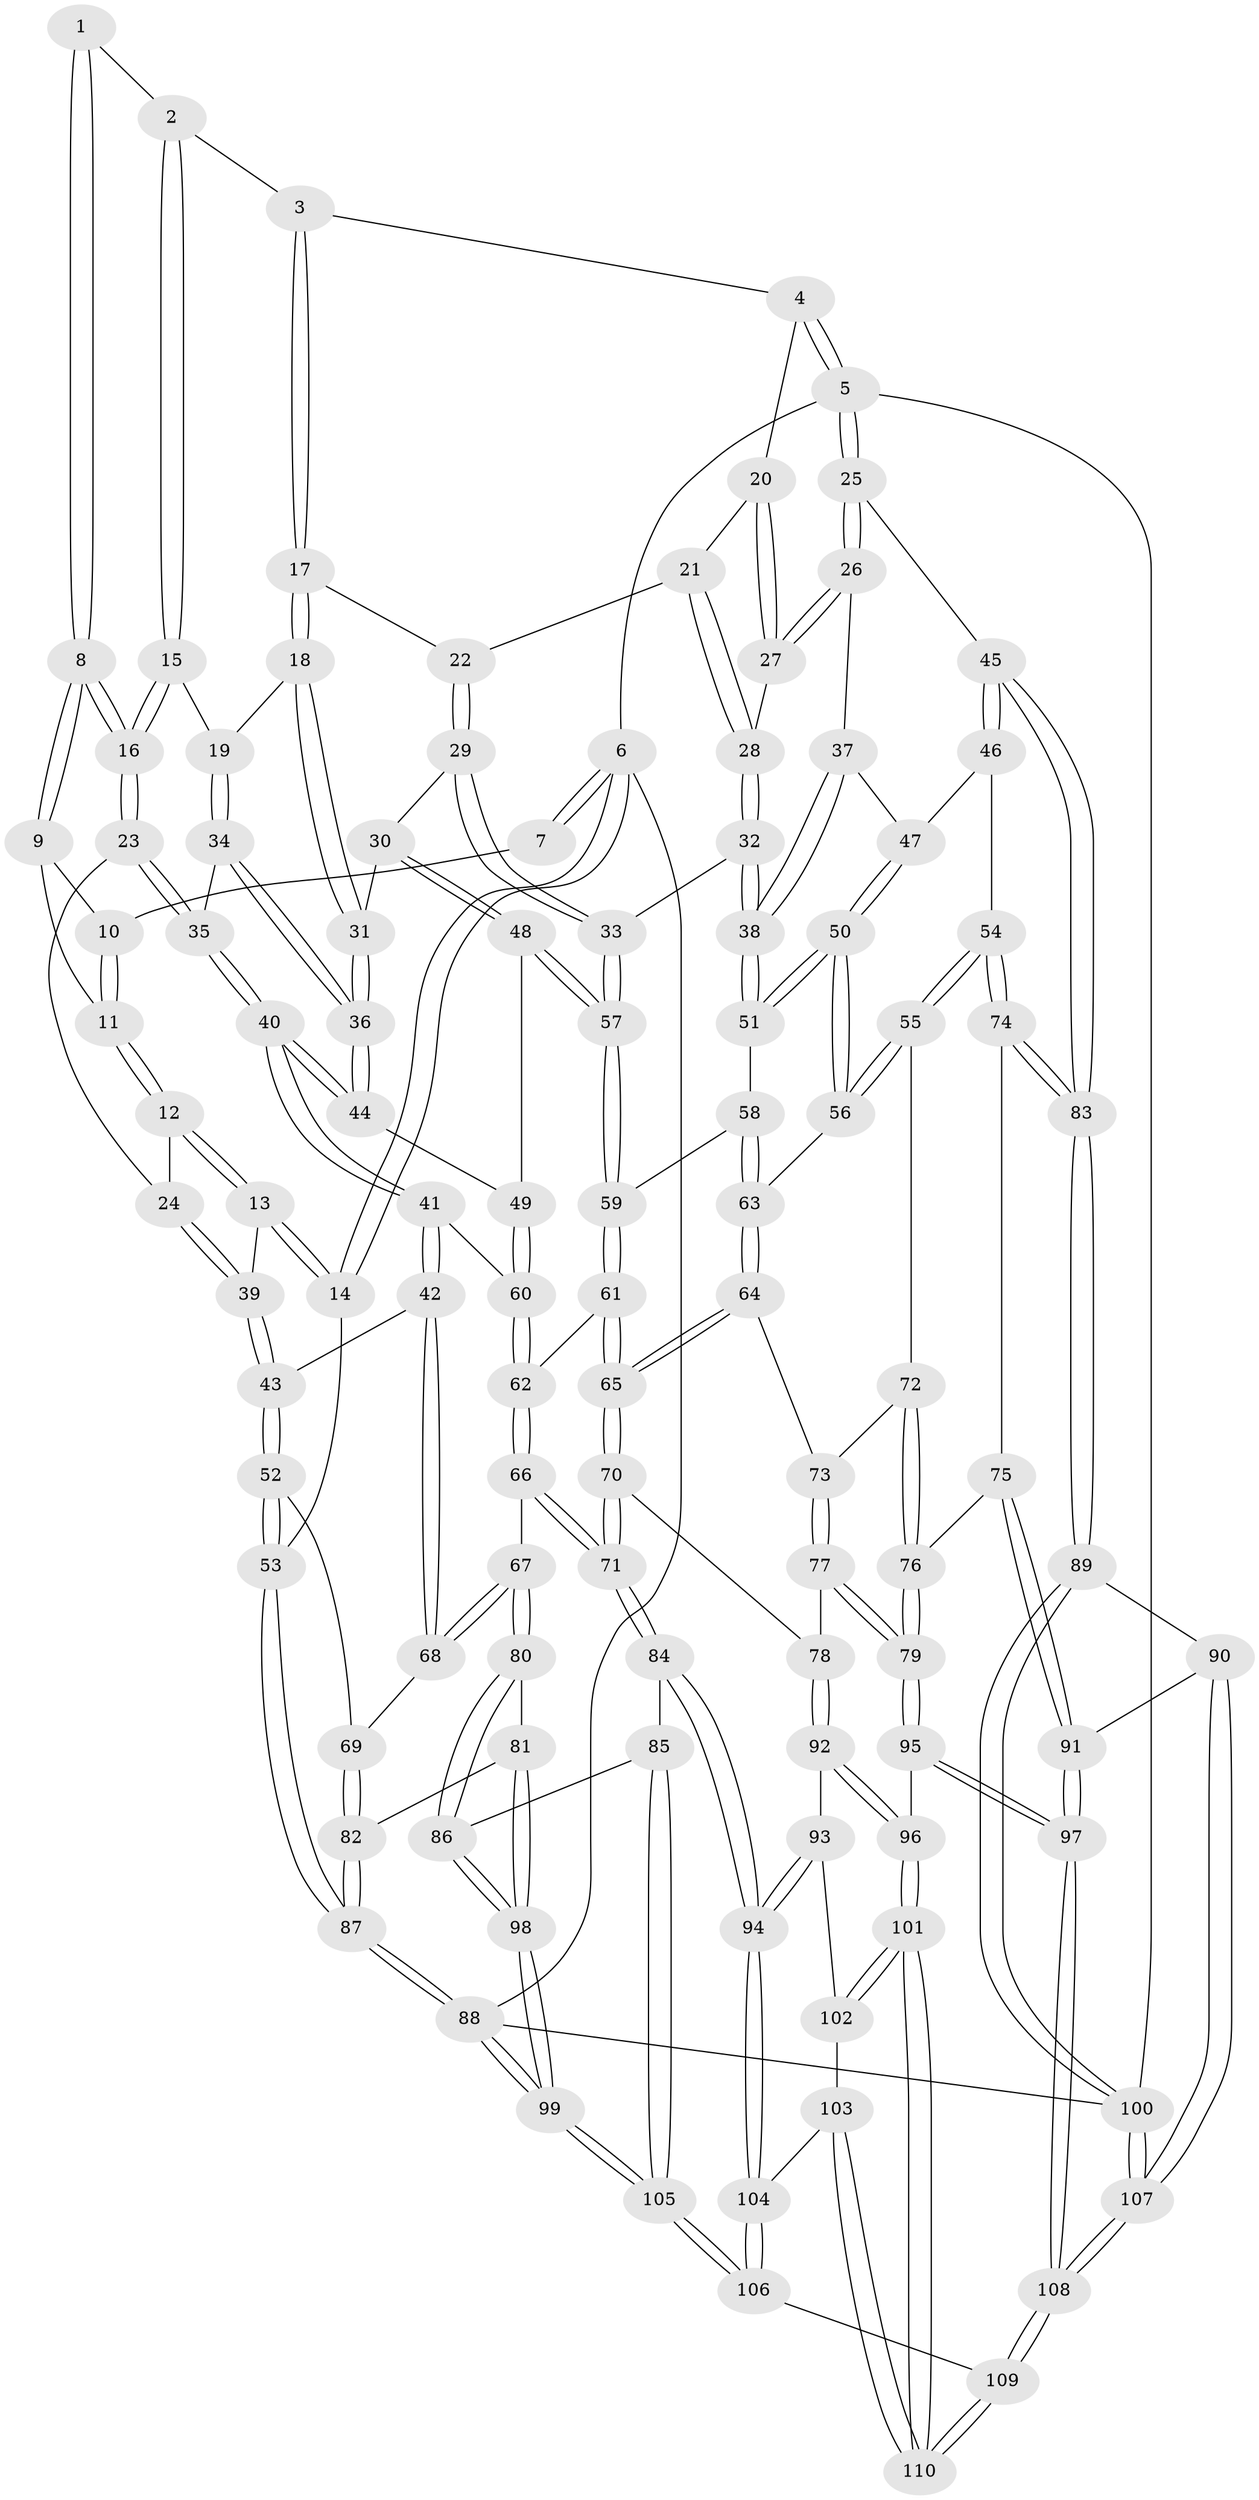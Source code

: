 // Generated by graph-tools (version 1.1) at 2025/16/03/09/25 04:16:48]
// undirected, 110 vertices, 272 edges
graph export_dot {
graph [start="1"]
  node [color=gray90,style=filled];
  1 [pos="+0.17568100097687323+0"];
  2 [pos="+0.4108598327652943+0"];
  3 [pos="+0.6612995822804602+0"];
  4 [pos="+0.8919419165473347+0"];
  5 [pos="+1+0"];
  6 [pos="+0+0"];
  7 [pos="+0.012815064686380169+0"];
  8 [pos="+0.20982567849301492+0.1013067947764017"];
  9 [pos="+0.14907319200199595+0.09706888942715355"];
  10 [pos="+0.1028783635684657+0.04380527657517968"];
  11 [pos="+0.07865996975786305+0.1223639987610969"];
  12 [pos="+0.020363774390284344+0.17005707736580888"];
  13 [pos="+0+0.18060448983249033"];
  14 [pos="+0+0.1486993982308629"];
  15 [pos="+0.40736755831591975+0.07207974082642567"];
  16 [pos="+0.24120935868552085+0.15113068612845434"];
  17 [pos="+0.6153599036401384+0.11610204930056105"];
  18 [pos="+0.4463000008087597+0.12299554100825408"];
  19 [pos="+0.4381351874401552+0.11414600955329977"];
  20 [pos="+0.842525230317312+0.07167739502198155"];
  21 [pos="+0.6886073341322517+0.14222474555236483"];
  22 [pos="+0.6272328497759482+0.13224288112759425"];
  23 [pos="+0.23130231752607974+0.18820140175390637"];
  24 [pos="+0.17028518851693047+0.20729152268527107"];
  25 [pos="+1+0.23274901230003855"];
  26 [pos="+0.9306679010250188+0.23969761095284778"];
  27 [pos="+0.8678881460582997+0.15679608113476443"];
  28 [pos="+0.7377831962805781+0.23016637775693344"];
  29 [pos="+0.5987956231748007+0.2903557762136294"];
  30 [pos="+0.5677820435817653+0.28985331790303526"];
  31 [pos="+0.46103611810016576+0.2451786191038393"];
  32 [pos="+0.7022292443414309+0.35192698377096215"];
  33 [pos="+0.6632881289099265+0.3415001167417883"];
  34 [pos="+0.3108089415253352+0.24772512980072092"];
  35 [pos="+0.23486744716855606+0.19431165531821057"];
  36 [pos="+0.3763529315174003+0.3190827182394474"];
  37 [pos="+0.9243804360513912+0.24924059361877068"];
  38 [pos="+0.7305865140372262+0.3751268592762717"];
  39 [pos="+0.11620442108844721+0.32269983689571574"];
  40 [pos="+0.21026757080475245+0.43198922465150574"];
  41 [pos="+0.17786530187159236+0.4639854465394038"];
  42 [pos="+0.15804679746020883+0.47394530976094534"];
  43 [pos="+0.15316422668537522+0.47286734597839414"];
  44 [pos="+0.3687766878000567+0.3530545082559389"];
  45 [pos="+1+0.6103455171800765"];
  46 [pos="+0.9310517992268663+0.3385143188967684"];
  47 [pos="+0.9257268613872339+0.32484967934388387"];
  48 [pos="+0.46973240345149886+0.42739805203266434"];
  49 [pos="+0.43890484674358+0.42836705520944535"];
  50 [pos="+0.8240560583636922+0.5138386013897477"];
  51 [pos="+0.7479375335018186+0.42415414561126524"];
  52 [pos="+0+0.5238006050246514"];
  53 [pos="+0+0.5239680637442087"];
  54 [pos="+0.9511798594036698+0.5956169122068975"];
  55 [pos="+0.8459811126746476+0.545267223045775"];
  56 [pos="+0.8293584873289843+0.522586524997877"];
  57 [pos="+0.5433667112100632+0.46259719543037814"];
  58 [pos="+0.5927812287547626+0.5402074133754566"];
  59 [pos="+0.569077436256734+0.53395140599054"];
  60 [pos="+0.40298481242445383+0.5382482369361167"];
  61 [pos="+0.5116275835427452+0.5792993446240429"];
  62 [pos="+0.4136083986859736+0.5684150847831572"];
  63 [pos="+0.61338742798614+0.5658597247922484"];
  64 [pos="+0.6506275910683713+0.6389605950877373"];
  65 [pos="+0.5357245556365486+0.6883502799127822"];
  66 [pos="+0.3633449557870968+0.6701330734233161"];
  67 [pos="+0.2442417195761402+0.6750750707736699"];
  68 [pos="+0.2253454347807594+0.6517032918424237"];
  69 [pos="+0.09647086735860931+0.6930779450316586"];
  70 [pos="+0.5117697285309675+0.7406625216583278"];
  71 [pos="+0.4503599847308599+0.7640433316337364"];
  72 [pos="+0.7175420821166094+0.6366695112641306"];
  73 [pos="+0.6553217805818127+0.6412293036095188"];
  74 [pos="+0.9909176648968534+0.61944205102599"];
  75 [pos="+0.9862935946289453+0.6244813335607903"];
  76 [pos="+0.7480471730797202+0.786006093592393"];
  77 [pos="+0.6478794018837158+0.7691729476431746"];
  78 [pos="+0.6056498656419361+0.7865391137688457"];
  79 [pos="+0.7467056780729783+0.7883530796746459"];
  80 [pos="+0.2343486651307099+0.7153720340491055"];
  81 [pos="+0.10617031531965024+0.8050477484490185"];
  82 [pos="+0.0781724933175115+0.7755580205395564"];
  83 [pos="+1+0.6270585680653935"];
  84 [pos="+0.42676987867526595+0.8443843222083205"];
  85 [pos="+0.4194312818884276+0.8486727387604326"];
  86 [pos="+0.26851027839809344+0.8362143976126246"];
  87 [pos="+0+0.6858890892104186"];
  88 [pos="+0+1"];
  89 [pos="+1+1"];
  90 [pos="+0.8740430115875798+0.9004690280275577"];
  91 [pos="+0.8516376011642899+0.8931047457404057"];
  92 [pos="+0.6058381602184142+0.7985049248134052"];
  93 [pos="+0.5616462693336026+0.8886119644748349"];
  94 [pos="+0.4818692497844167+0.8930107802122124"];
  95 [pos="+0.7631663129778508+0.8590107751853304"];
  96 [pos="+0.6710812278721177+0.9143790136594879"];
  97 [pos="+0.8244049176764565+0.900233507814011"];
  98 [pos="+0.10952279094524668+1"];
  99 [pos="+0.03567160624103675+1"];
  100 [pos="+1+1"];
  101 [pos="+0.6583322152684227+0.9337283127942234"];
  102 [pos="+0.5776264795652712+0.9020094706123292"];
  103 [pos="+0.5562436593134243+0.9741883451239335"];
  104 [pos="+0.4952104516741257+0.9520006154034525"];
  105 [pos="+0.22190129893816724+1"];
  106 [pos="+0.38900045703916397+1"];
  107 [pos="+1+1"];
  108 [pos="+0.7585817217438807+1"];
  109 [pos="+0.6914713631220542+1"];
  110 [pos="+0.6515591657963605+1"];
  1 -- 2;
  1 -- 8;
  1 -- 8;
  2 -- 3;
  2 -- 15;
  2 -- 15;
  3 -- 4;
  3 -- 17;
  3 -- 17;
  4 -- 5;
  4 -- 5;
  4 -- 20;
  5 -- 6;
  5 -- 25;
  5 -- 25;
  5 -- 100;
  6 -- 7;
  6 -- 7;
  6 -- 14;
  6 -- 14;
  6 -- 88;
  7 -- 10;
  8 -- 9;
  8 -- 9;
  8 -- 16;
  8 -- 16;
  9 -- 10;
  9 -- 11;
  10 -- 11;
  10 -- 11;
  11 -- 12;
  11 -- 12;
  12 -- 13;
  12 -- 13;
  12 -- 24;
  13 -- 14;
  13 -- 14;
  13 -- 39;
  14 -- 53;
  15 -- 16;
  15 -- 16;
  15 -- 19;
  16 -- 23;
  16 -- 23;
  17 -- 18;
  17 -- 18;
  17 -- 22;
  18 -- 19;
  18 -- 31;
  18 -- 31;
  19 -- 34;
  19 -- 34;
  20 -- 21;
  20 -- 27;
  20 -- 27;
  21 -- 22;
  21 -- 28;
  21 -- 28;
  22 -- 29;
  22 -- 29;
  23 -- 24;
  23 -- 35;
  23 -- 35;
  24 -- 39;
  24 -- 39;
  25 -- 26;
  25 -- 26;
  25 -- 45;
  26 -- 27;
  26 -- 27;
  26 -- 37;
  27 -- 28;
  28 -- 32;
  28 -- 32;
  29 -- 30;
  29 -- 33;
  29 -- 33;
  30 -- 31;
  30 -- 48;
  30 -- 48;
  31 -- 36;
  31 -- 36;
  32 -- 33;
  32 -- 38;
  32 -- 38;
  33 -- 57;
  33 -- 57;
  34 -- 35;
  34 -- 36;
  34 -- 36;
  35 -- 40;
  35 -- 40;
  36 -- 44;
  36 -- 44;
  37 -- 38;
  37 -- 38;
  37 -- 47;
  38 -- 51;
  38 -- 51;
  39 -- 43;
  39 -- 43;
  40 -- 41;
  40 -- 41;
  40 -- 44;
  40 -- 44;
  41 -- 42;
  41 -- 42;
  41 -- 60;
  42 -- 43;
  42 -- 68;
  42 -- 68;
  43 -- 52;
  43 -- 52;
  44 -- 49;
  45 -- 46;
  45 -- 46;
  45 -- 83;
  45 -- 83;
  46 -- 47;
  46 -- 54;
  47 -- 50;
  47 -- 50;
  48 -- 49;
  48 -- 57;
  48 -- 57;
  49 -- 60;
  49 -- 60;
  50 -- 51;
  50 -- 51;
  50 -- 56;
  50 -- 56;
  51 -- 58;
  52 -- 53;
  52 -- 53;
  52 -- 69;
  53 -- 87;
  53 -- 87;
  54 -- 55;
  54 -- 55;
  54 -- 74;
  54 -- 74;
  55 -- 56;
  55 -- 56;
  55 -- 72;
  56 -- 63;
  57 -- 59;
  57 -- 59;
  58 -- 59;
  58 -- 63;
  58 -- 63;
  59 -- 61;
  59 -- 61;
  60 -- 62;
  60 -- 62;
  61 -- 62;
  61 -- 65;
  61 -- 65;
  62 -- 66;
  62 -- 66;
  63 -- 64;
  63 -- 64;
  64 -- 65;
  64 -- 65;
  64 -- 73;
  65 -- 70;
  65 -- 70;
  66 -- 67;
  66 -- 71;
  66 -- 71;
  67 -- 68;
  67 -- 68;
  67 -- 80;
  67 -- 80;
  68 -- 69;
  69 -- 82;
  69 -- 82;
  70 -- 71;
  70 -- 71;
  70 -- 78;
  71 -- 84;
  71 -- 84;
  72 -- 73;
  72 -- 76;
  72 -- 76;
  73 -- 77;
  73 -- 77;
  74 -- 75;
  74 -- 83;
  74 -- 83;
  75 -- 76;
  75 -- 91;
  75 -- 91;
  76 -- 79;
  76 -- 79;
  77 -- 78;
  77 -- 79;
  77 -- 79;
  78 -- 92;
  78 -- 92;
  79 -- 95;
  79 -- 95;
  80 -- 81;
  80 -- 86;
  80 -- 86;
  81 -- 82;
  81 -- 98;
  81 -- 98;
  82 -- 87;
  82 -- 87;
  83 -- 89;
  83 -- 89;
  84 -- 85;
  84 -- 94;
  84 -- 94;
  85 -- 86;
  85 -- 105;
  85 -- 105;
  86 -- 98;
  86 -- 98;
  87 -- 88;
  87 -- 88;
  88 -- 99;
  88 -- 99;
  88 -- 100;
  89 -- 90;
  89 -- 100;
  89 -- 100;
  90 -- 91;
  90 -- 107;
  90 -- 107;
  91 -- 97;
  91 -- 97;
  92 -- 93;
  92 -- 96;
  92 -- 96;
  93 -- 94;
  93 -- 94;
  93 -- 102;
  94 -- 104;
  94 -- 104;
  95 -- 96;
  95 -- 97;
  95 -- 97;
  96 -- 101;
  96 -- 101;
  97 -- 108;
  97 -- 108;
  98 -- 99;
  98 -- 99;
  99 -- 105;
  99 -- 105;
  100 -- 107;
  100 -- 107;
  101 -- 102;
  101 -- 102;
  101 -- 110;
  101 -- 110;
  102 -- 103;
  103 -- 104;
  103 -- 110;
  103 -- 110;
  104 -- 106;
  104 -- 106;
  105 -- 106;
  105 -- 106;
  106 -- 109;
  107 -- 108;
  107 -- 108;
  108 -- 109;
  108 -- 109;
  109 -- 110;
  109 -- 110;
}
